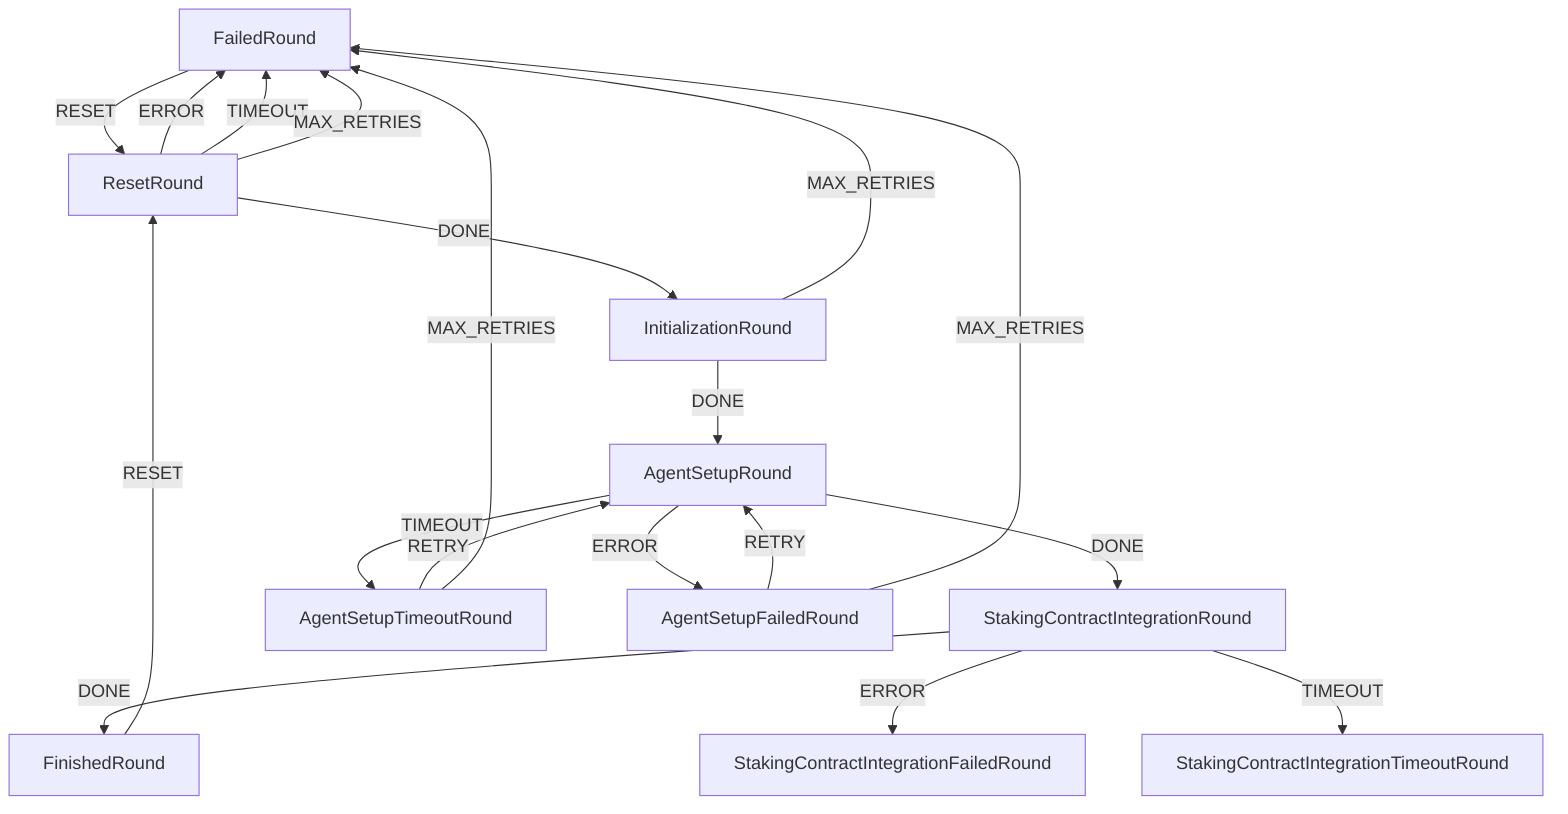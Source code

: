 graph TD
  FailedRound
  FinishedRound
  StakingContractIntegrationFailedRound
  FailedRound
  InitializationRound
  AgentSetupRound
  StakingContractIntegrationRound
  AgentSetupTimeoutRound
  AgentSetupFailedRound
  StakingContractIntegrationTimeoutRound
  ResetRound
  InitializationRound -->|DONE| AgentSetupRound
  InitializationRound -->|MAX_RETRIES| FailedRound
  AgentSetupRound -->|DONE| StakingContractIntegrationRound
  AgentSetupRound -->|ERROR| AgentSetupFailedRound
  AgentSetupRound -->|TIMEOUT| AgentSetupTimeoutRound
  StakingContractIntegrationRound -->|DONE| FinishedRound
  StakingContractIntegrationRound -->|ERROR| StakingContractIntegrationFailedRound
  StakingContractIntegrationRound -->|TIMEOUT| StakingContractIntegrationTimeoutRound
  AgentSetupFailedRound -->|RETRY| AgentSetupRound
  AgentSetupFailedRound -->|MAX_RETRIES| FailedRound
  AgentSetupTimeoutRound -->|RETRY| AgentSetupRound
  AgentSetupTimeoutRound -->|MAX_RETRIES| FailedRound
  FinishedRound -->|RESET| ResetRound
  FailedRound -->|RESET| ResetRound
  ResetRound -->|DONE| InitializationRound
  ResetRound -->|ERROR| FailedRound
  ResetRound -->|TIMEOUT| FailedRound
  ResetRound -->|MAX_RETRIES| FailedRound